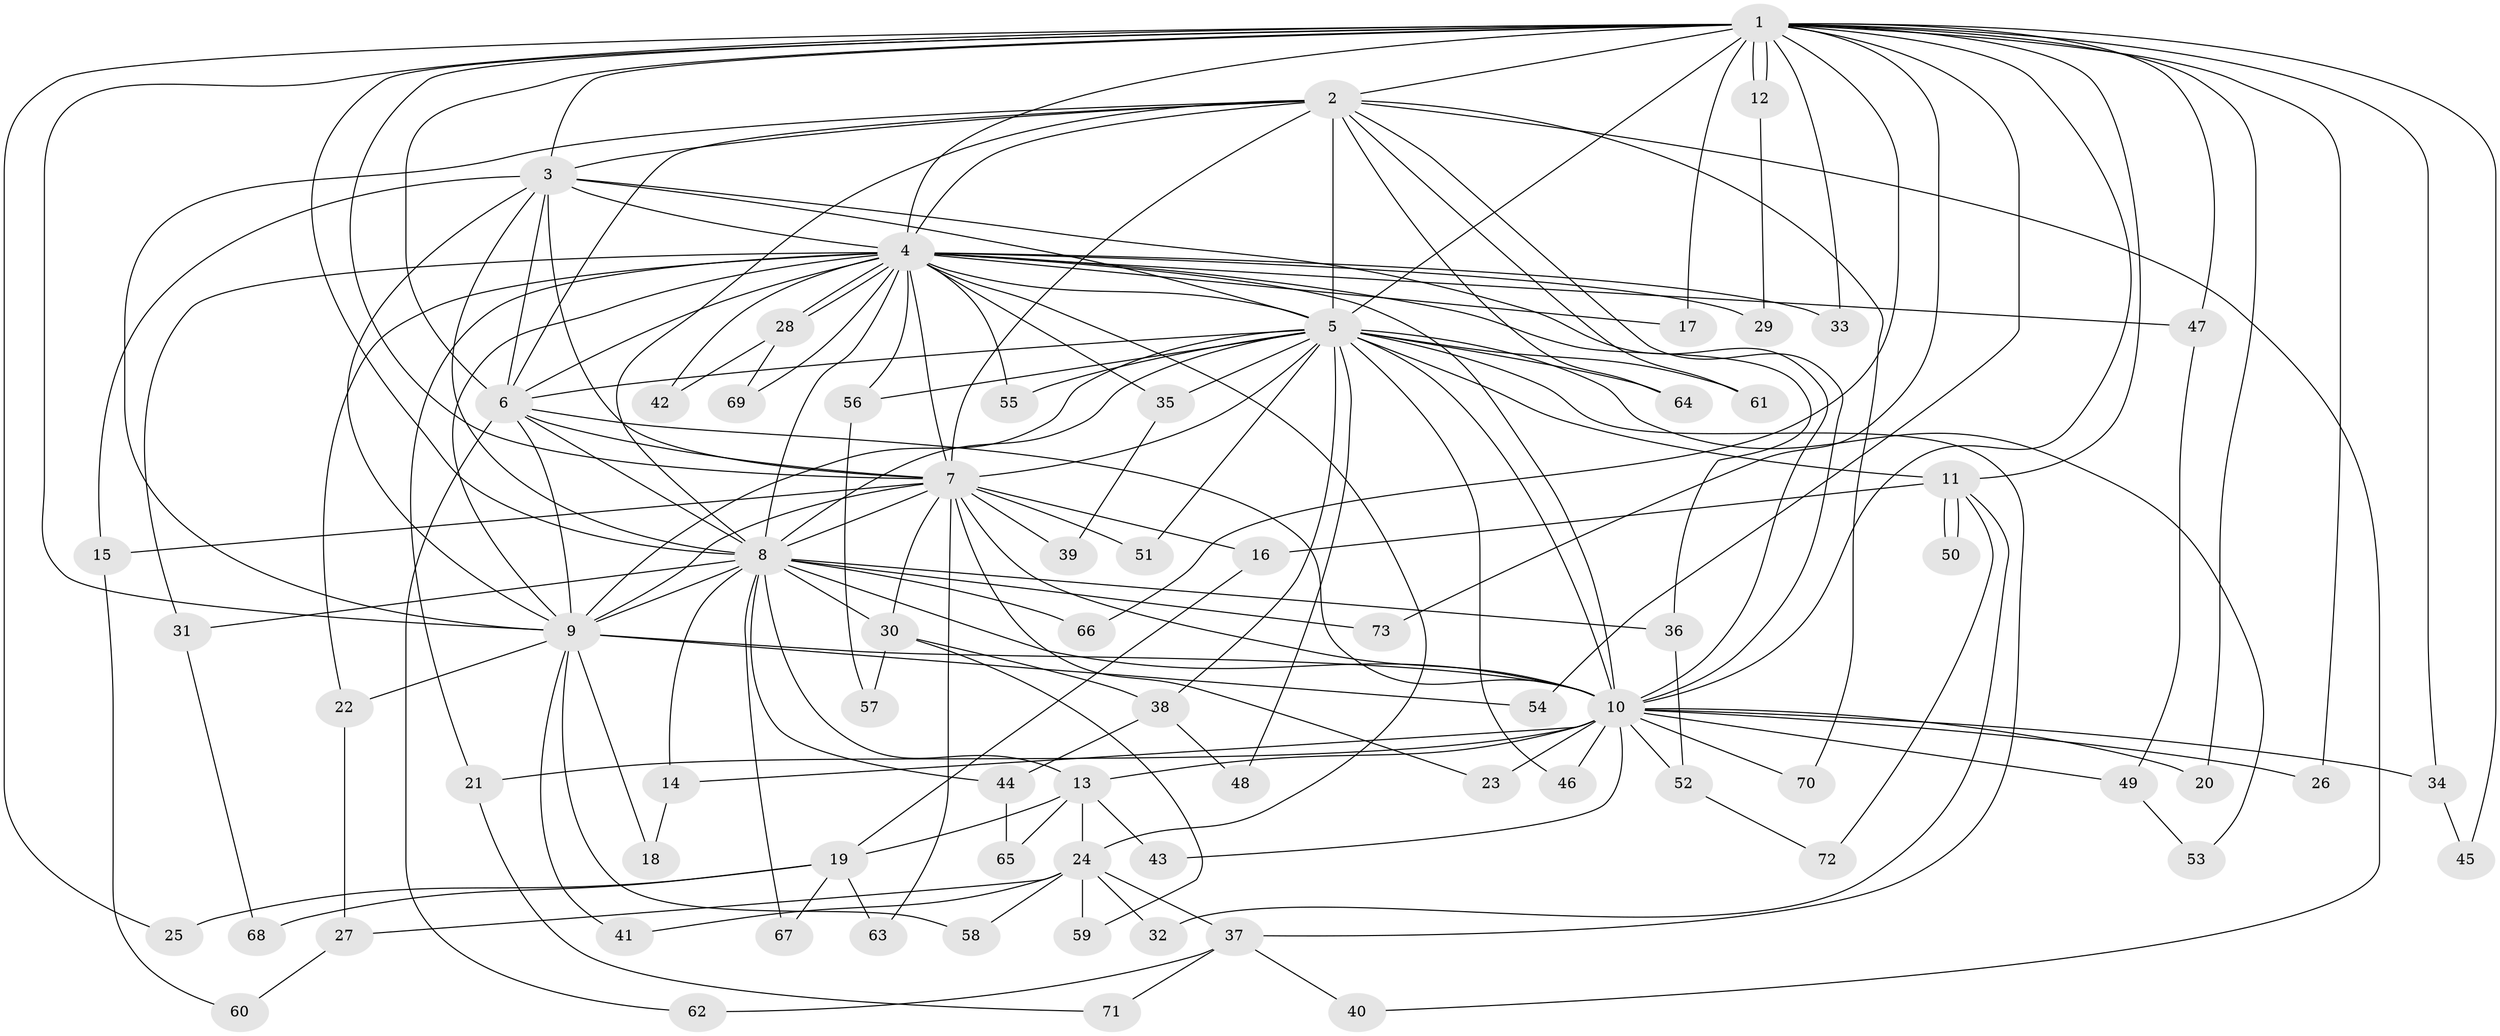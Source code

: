 // Generated by graph-tools (version 1.1) at 2025/01/03/09/25 03:01:34]
// undirected, 73 vertices, 171 edges
graph export_dot {
graph [start="1"]
  node [color=gray90,style=filled];
  1;
  2;
  3;
  4;
  5;
  6;
  7;
  8;
  9;
  10;
  11;
  12;
  13;
  14;
  15;
  16;
  17;
  18;
  19;
  20;
  21;
  22;
  23;
  24;
  25;
  26;
  27;
  28;
  29;
  30;
  31;
  32;
  33;
  34;
  35;
  36;
  37;
  38;
  39;
  40;
  41;
  42;
  43;
  44;
  45;
  46;
  47;
  48;
  49;
  50;
  51;
  52;
  53;
  54;
  55;
  56;
  57;
  58;
  59;
  60;
  61;
  62;
  63;
  64;
  65;
  66;
  67;
  68;
  69;
  70;
  71;
  72;
  73;
  1 -- 2;
  1 -- 3;
  1 -- 4;
  1 -- 5;
  1 -- 6;
  1 -- 7;
  1 -- 8;
  1 -- 9;
  1 -- 10;
  1 -- 11;
  1 -- 12;
  1 -- 12;
  1 -- 17;
  1 -- 20;
  1 -- 25;
  1 -- 26;
  1 -- 33;
  1 -- 34;
  1 -- 45;
  1 -- 47;
  1 -- 54;
  1 -- 66;
  1 -- 73;
  2 -- 3;
  2 -- 4;
  2 -- 5;
  2 -- 6;
  2 -- 7;
  2 -- 8;
  2 -- 9;
  2 -- 10;
  2 -- 40;
  2 -- 61;
  2 -- 64;
  2 -- 70;
  3 -- 4;
  3 -- 5;
  3 -- 6;
  3 -- 7;
  3 -- 8;
  3 -- 9;
  3 -- 10;
  3 -- 15;
  4 -- 5;
  4 -- 6;
  4 -- 7;
  4 -- 8;
  4 -- 9;
  4 -- 10;
  4 -- 17;
  4 -- 21;
  4 -- 22;
  4 -- 24;
  4 -- 28;
  4 -- 28;
  4 -- 29;
  4 -- 31;
  4 -- 33;
  4 -- 35;
  4 -- 36;
  4 -- 42;
  4 -- 47;
  4 -- 55;
  4 -- 56;
  4 -- 69;
  5 -- 6;
  5 -- 7;
  5 -- 8;
  5 -- 9;
  5 -- 10;
  5 -- 11;
  5 -- 35;
  5 -- 37;
  5 -- 38;
  5 -- 46;
  5 -- 48;
  5 -- 51;
  5 -- 53;
  5 -- 55;
  5 -- 56;
  5 -- 61;
  5 -- 64;
  6 -- 7;
  6 -- 8;
  6 -- 9;
  6 -- 10;
  6 -- 62;
  7 -- 8;
  7 -- 9;
  7 -- 10;
  7 -- 15;
  7 -- 16;
  7 -- 23;
  7 -- 30;
  7 -- 39;
  7 -- 51;
  7 -- 63;
  8 -- 9;
  8 -- 10;
  8 -- 13;
  8 -- 14;
  8 -- 30;
  8 -- 31;
  8 -- 36;
  8 -- 44;
  8 -- 66;
  8 -- 67;
  8 -- 73;
  9 -- 10;
  9 -- 18;
  9 -- 22;
  9 -- 41;
  9 -- 54;
  9 -- 58;
  10 -- 13;
  10 -- 14;
  10 -- 20;
  10 -- 21;
  10 -- 23;
  10 -- 26;
  10 -- 34;
  10 -- 43;
  10 -- 46;
  10 -- 49;
  10 -- 52;
  10 -- 70;
  11 -- 16;
  11 -- 32;
  11 -- 50;
  11 -- 50;
  11 -- 72;
  12 -- 29;
  13 -- 19;
  13 -- 24;
  13 -- 43;
  13 -- 65;
  14 -- 18;
  15 -- 60;
  16 -- 19;
  19 -- 25;
  19 -- 63;
  19 -- 67;
  19 -- 68;
  21 -- 71;
  22 -- 27;
  24 -- 27;
  24 -- 32;
  24 -- 37;
  24 -- 41;
  24 -- 58;
  24 -- 59;
  27 -- 60;
  28 -- 42;
  28 -- 69;
  30 -- 38;
  30 -- 57;
  30 -- 59;
  31 -- 68;
  34 -- 45;
  35 -- 39;
  36 -- 52;
  37 -- 40;
  37 -- 62;
  37 -- 71;
  38 -- 44;
  38 -- 48;
  44 -- 65;
  47 -- 49;
  49 -- 53;
  52 -- 72;
  56 -- 57;
}
